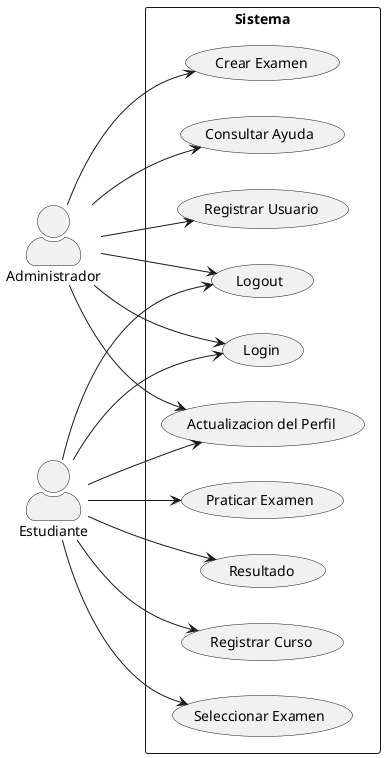 @startuml
left to right direction

skinparam actorStyle awesome





rectangle Sistema{
  usecase " Login" as UC1
  usecase " Registrar Usuario" as UC2
  usecase " Registrar Curso" as UC3
  usecase "Seleccionar Examen" as UC4
  usecase "Praticar Examen" as UC5
  usecase " Resultado" as UC6
  usecase " Crear Examen" as UC7
  usecase "Consultar Ayuda" as UC8
  usecase " Logout " as UC9
  usecase "  Actualizacion del Perfil " as UC10


}
 Administrador--> UC7
Administrador --> UC2
 Administrador--> UC1
 Estudiante--> UC1
 
 Estudiante--> UC3
 Estudiante--> UC4
 Estudiante--> UC5
 Estudiante--> UC6
 Administrador--> UC8
 Administrador--> UC9
 Estudiante--> UC9
Estudiante--> UC10
Administrador--> UC10
 
 
 

@enduml
